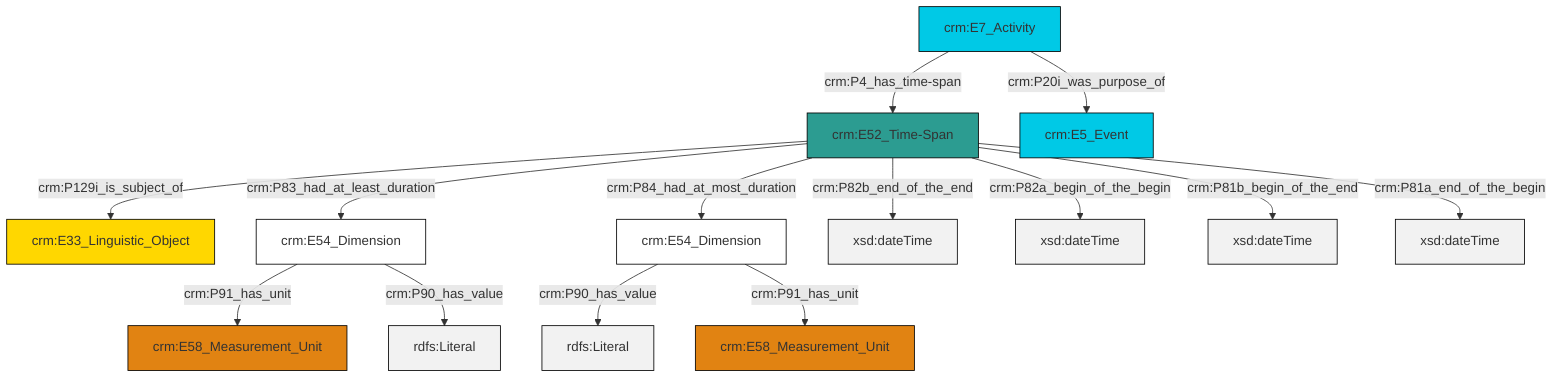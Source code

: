 graph TD
classDef Literal fill:#f2f2f2,stroke:#000000;
classDef CRM_Entity fill:#FFFFFF,stroke:#000000;
classDef Temporal_Entity fill:#00C9E6, stroke:#000000;
classDef Type fill:#E18312, stroke:#000000;
classDef Time-Span fill:#2C9C91, stroke:#000000;
classDef Appellation fill:#FFEB7F, stroke:#000000;
classDef Place fill:#008836, stroke:#000000;
classDef Persistent_Item fill:#B266B2, stroke:#000000;
classDef Conceptual_Object fill:#FFD700, stroke:#000000;
classDef Physical_Thing fill:#D2B48C, stroke:#000000;
classDef Actor fill:#f58aad, stroke:#000000;
classDef PC_Classes fill:#4ce600, stroke:#000000;
classDef Multi fill:#cccccc,stroke:#000000;

2["crm:E54_Dimension"]:::CRM_Entity -->|crm:P90_has_value| 4[rdfs:Literal]:::Literal
5["crm:E52_Time-Span"]:::Time-Span -->|crm:P83_had_at_least_duration| 6["crm:E54_Dimension"]:::CRM_Entity
9["crm:E7_Activity"]:::Temporal_Entity -->|crm:P4_has_time-span| 5["crm:E52_Time-Span"]:::Time-Span
5["crm:E52_Time-Span"]:::Time-Span -->|crm:P82b_end_of_the_end| 10[xsd:dateTime]:::Literal
2["crm:E54_Dimension"]:::CRM_Entity -->|crm:P91_has_unit| 11["crm:E58_Measurement_Unit"]:::Type
5["crm:E52_Time-Span"]:::Time-Span -->|crm:P82a_begin_of_the_begin| 12[xsd:dateTime]:::Literal
6["crm:E54_Dimension"]:::CRM_Entity -->|crm:P91_has_unit| 13["crm:E58_Measurement_Unit"]:::Type
5["crm:E52_Time-Span"]:::Time-Span -->|crm:P81b_begin_of_the_end| 16[xsd:dateTime]:::Literal
5["crm:E52_Time-Span"]:::Time-Span -->|crm:P129i_is_subject_of| 0["crm:E33_Linguistic_Object"]:::Conceptual_Object
5["crm:E52_Time-Span"]:::Time-Span -->|crm:P84_had_at_most_duration| 2["crm:E54_Dimension"]:::CRM_Entity
9["crm:E7_Activity"]:::Temporal_Entity -->|crm:P20i_was_purpose_of| 7["crm:E5_Event"]:::Temporal_Entity
5["crm:E52_Time-Span"]:::Time-Span -->|crm:P81a_end_of_the_begin| 18[xsd:dateTime]:::Literal
6["crm:E54_Dimension"]:::CRM_Entity -->|crm:P90_has_value| 19[rdfs:Literal]:::Literal
